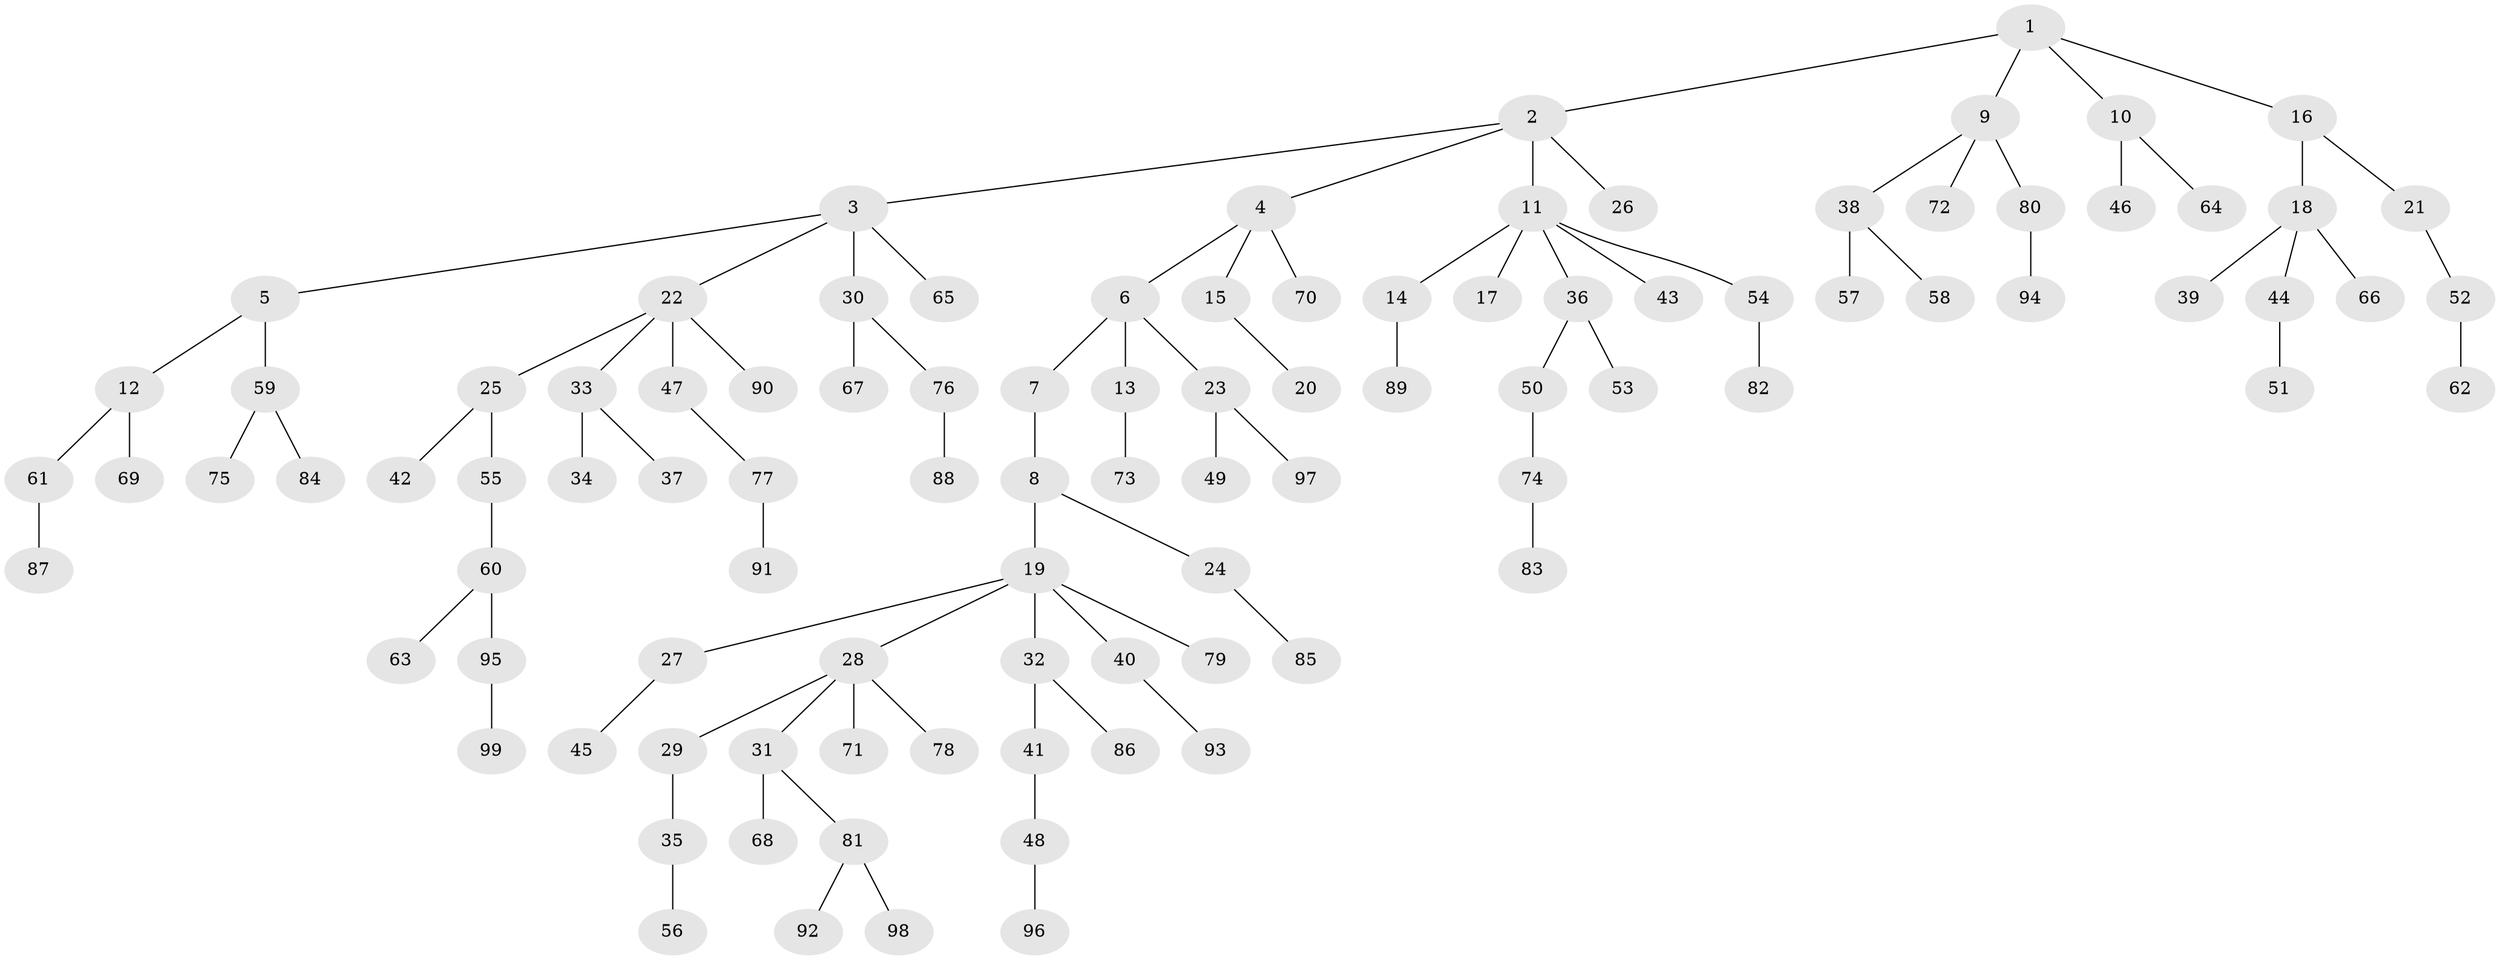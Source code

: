 // coarse degree distribution, {6: 0.06153846153846154, 7: 0.03076923076923077, 3: 0.046153846153846156, 4: 0.046153846153846156, 2: 0.18461538461538463, 1: 0.6153846153846154, 5: 0.015384615384615385}
// Generated by graph-tools (version 1.1) at 2025/24/03/03/25 07:24:05]
// undirected, 99 vertices, 98 edges
graph export_dot {
graph [start="1"]
  node [color=gray90,style=filled];
  1;
  2;
  3;
  4;
  5;
  6;
  7;
  8;
  9;
  10;
  11;
  12;
  13;
  14;
  15;
  16;
  17;
  18;
  19;
  20;
  21;
  22;
  23;
  24;
  25;
  26;
  27;
  28;
  29;
  30;
  31;
  32;
  33;
  34;
  35;
  36;
  37;
  38;
  39;
  40;
  41;
  42;
  43;
  44;
  45;
  46;
  47;
  48;
  49;
  50;
  51;
  52;
  53;
  54;
  55;
  56;
  57;
  58;
  59;
  60;
  61;
  62;
  63;
  64;
  65;
  66;
  67;
  68;
  69;
  70;
  71;
  72;
  73;
  74;
  75;
  76;
  77;
  78;
  79;
  80;
  81;
  82;
  83;
  84;
  85;
  86;
  87;
  88;
  89;
  90;
  91;
  92;
  93;
  94;
  95;
  96;
  97;
  98;
  99;
  1 -- 2;
  1 -- 9;
  1 -- 10;
  1 -- 16;
  2 -- 3;
  2 -- 4;
  2 -- 11;
  2 -- 26;
  3 -- 5;
  3 -- 22;
  3 -- 30;
  3 -- 65;
  4 -- 6;
  4 -- 15;
  4 -- 70;
  5 -- 12;
  5 -- 59;
  6 -- 7;
  6 -- 13;
  6 -- 23;
  7 -- 8;
  8 -- 19;
  8 -- 24;
  9 -- 38;
  9 -- 72;
  9 -- 80;
  10 -- 46;
  10 -- 64;
  11 -- 14;
  11 -- 17;
  11 -- 36;
  11 -- 43;
  11 -- 54;
  12 -- 61;
  12 -- 69;
  13 -- 73;
  14 -- 89;
  15 -- 20;
  16 -- 18;
  16 -- 21;
  18 -- 39;
  18 -- 44;
  18 -- 66;
  19 -- 27;
  19 -- 28;
  19 -- 32;
  19 -- 40;
  19 -- 79;
  21 -- 52;
  22 -- 25;
  22 -- 33;
  22 -- 47;
  22 -- 90;
  23 -- 49;
  23 -- 97;
  24 -- 85;
  25 -- 42;
  25 -- 55;
  27 -- 45;
  28 -- 29;
  28 -- 31;
  28 -- 71;
  28 -- 78;
  29 -- 35;
  30 -- 67;
  30 -- 76;
  31 -- 68;
  31 -- 81;
  32 -- 41;
  32 -- 86;
  33 -- 34;
  33 -- 37;
  35 -- 56;
  36 -- 50;
  36 -- 53;
  38 -- 57;
  38 -- 58;
  40 -- 93;
  41 -- 48;
  44 -- 51;
  47 -- 77;
  48 -- 96;
  50 -- 74;
  52 -- 62;
  54 -- 82;
  55 -- 60;
  59 -- 75;
  59 -- 84;
  60 -- 63;
  60 -- 95;
  61 -- 87;
  74 -- 83;
  76 -- 88;
  77 -- 91;
  80 -- 94;
  81 -- 92;
  81 -- 98;
  95 -- 99;
}
